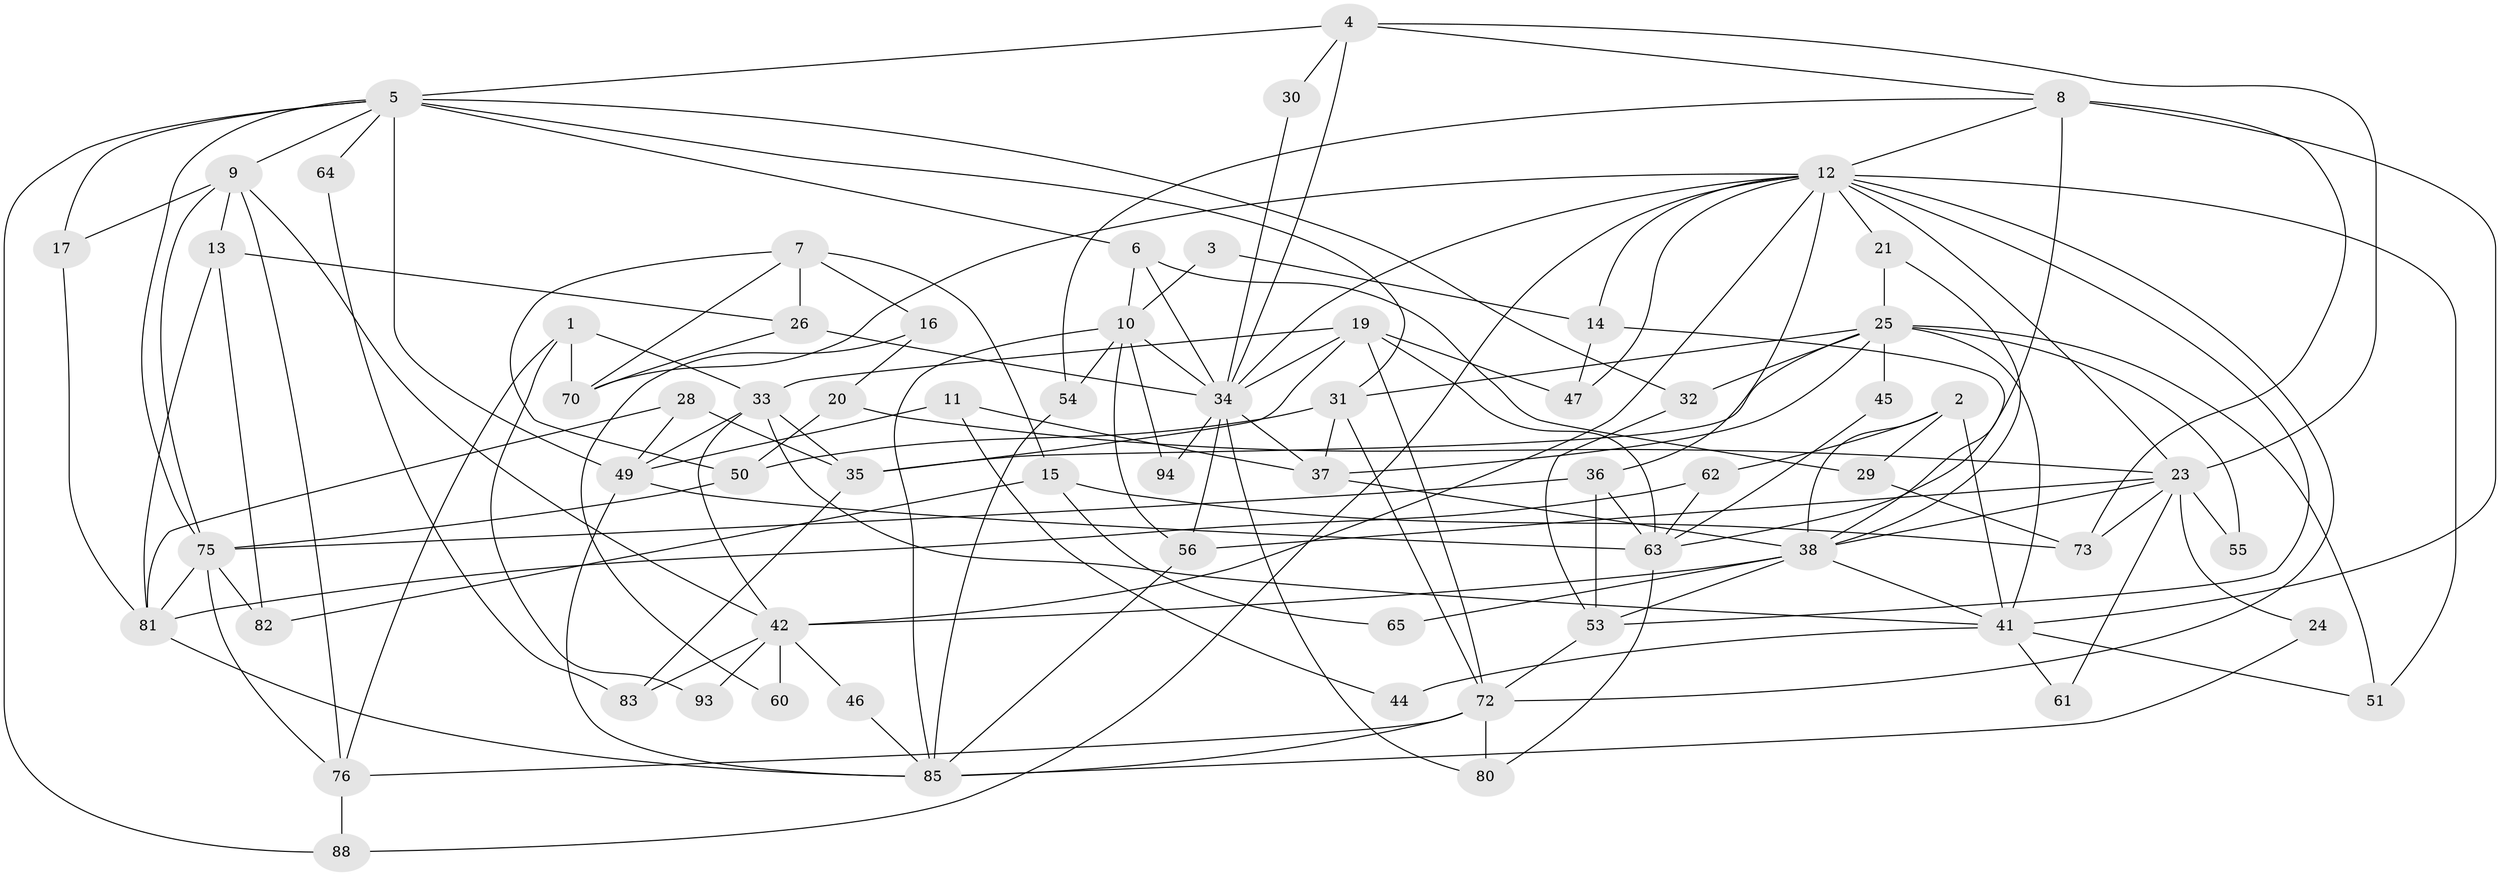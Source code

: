 // Generated by graph-tools (version 1.1) at 2025/23/03/03/25 07:23:57]
// undirected, 67 vertices, 153 edges
graph export_dot {
graph [start="1"]
  node [color=gray90,style=filled];
  1;
  2 [super="+22"];
  3;
  4 [super="+39"];
  5 [super="+18"];
  6 [super="+79"];
  7;
  8 [super="+68"];
  9 [super="+27"];
  10 [super="+59"];
  11;
  12 [super="+84"];
  13;
  14 [super="+52"];
  15;
  16;
  17;
  19;
  20;
  21 [super="+57"];
  23 [super="+87"];
  24;
  25 [super="+67"];
  26;
  28 [super="+48"];
  29;
  30;
  31 [super="+69"];
  32 [super="+58"];
  33;
  34 [super="+91"];
  35 [super="+66"];
  36;
  37 [super="+92"];
  38 [super="+40"];
  41 [super="+43"];
  42 [super="+89"];
  44;
  45;
  46;
  47;
  49 [super="+74"];
  50;
  51;
  53;
  54;
  55;
  56 [super="+90"];
  60;
  61;
  62;
  63 [super="+86"];
  64;
  65;
  70 [super="+71"];
  72 [super="+95"];
  73;
  75 [super="+77"];
  76 [super="+78"];
  80;
  81;
  82;
  83;
  85 [super="+96"];
  88;
  93;
  94;
  1 -- 33;
  1 -- 70 [weight=2];
  1 -- 93;
  1 -- 76;
  2 -- 62;
  2 -- 38 [weight=2];
  2 -- 41;
  2 -- 29;
  3 -- 14;
  3 -- 10 [weight=2];
  4 -- 30;
  4 -- 8;
  4 -- 34;
  4 -- 5;
  4 -- 23;
  5 -- 75;
  5 -- 17;
  5 -- 88;
  5 -- 32 [weight=2];
  5 -- 64;
  5 -- 6;
  5 -- 31;
  5 -- 49;
  5 -- 9;
  6 -- 10;
  6 -- 34;
  6 -- 29;
  7 -- 70;
  7 -- 50;
  7 -- 15;
  7 -- 16;
  7 -- 26;
  8 -- 63;
  8 -- 41;
  8 -- 73;
  8 -- 12;
  8 -- 54;
  9 -- 13;
  9 -- 75;
  9 -- 76;
  9 -- 42;
  9 -- 17;
  10 -- 54;
  10 -- 34;
  10 -- 85;
  10 -- 94;
  10 -- 56;
  11 -- 37;
  11 -- 44;
  11 -- 49;
  12 -- 53;
  12 -- 14;
  12 -- 42;
  12 -- 72;
  12 -- 51;
  12 -- 36;
  12 -- 70;
  12 -- 88;
  12 -- 47;
  12 -- 34;
  12 -- 21;
  12 -- 23;
  13 -- 26;
  13 -- 81;
  13 -- 82;
  14 -- 47;
  14 -- 38;
  15 -- 73;
  15 -- 65;
  15 -- 82;
  16 -- 20;
  16 -- 60;
  17 -- 81;
  19 -- 63;
  19 -- 33;
  19 -- 47;
  19 -- 72;
  19 -- 35;
  19 -- 34;
  20 -- 23;
  20 -- 50;
  21 -- 38;
  21 -- 25;
  23 -- 73;
  23 -- 38;
  23 -- 55;
  23 -- 24;
  23 -- 56;
  23 -- 61;
  24 -- 85;
  25 -- 41;
  25 -- 32 [weight=2];
  25 -- 35;
  25 -- 37;
  25 -- 45;
  25 -- 51;
  25 -- 55;
  25 -- 31;
  26 -- 34 [weight=2];
  26 -- 70;
  28 -- 35;
  28 -- 81;
  28 -- 49;
  29 -- 73;
  30 -- 34;
  31 -- 72;
  31 -- 50;
  31 -- 37;
  32 -- 53;
  33 -- 35;
  33 -- 41;
  33 -- 49;
  33 -- 42;
  34 -- 56;
  34 -- 94;
  34 -- 80;
  34 -- 37;
  35 -- 83;
  36 -- 53;
  36 -- 75;
  36 -- 63;
  37 -- 38;
  38 -- 42 [weight=2];
  38 -- 65;
  38 -- 41;
  38 -- 53;
  41 -- 61;
  41 -- 51;
  41 -- 44;
  42 -- 60;
  42 -- 93;
  42 -- 83;
  42 -- 46;
  45 -- 63;
  46 -- 85;
  49 -- 63;
  49 -- 85;
  50 -- 75;
  53 -- 72;
  54 -- 85;
  56 -- 85;
  62 -- 81;
  62 -- 63;
  63 -- 80;
  64 -- 83;
  72 -- 80;
  72 -- 76;
  72 -- 85;
  75 -- 81;
  75 -- 82;
  75 -- 76;
  76 -- 88;
  81 -- 85;
}
